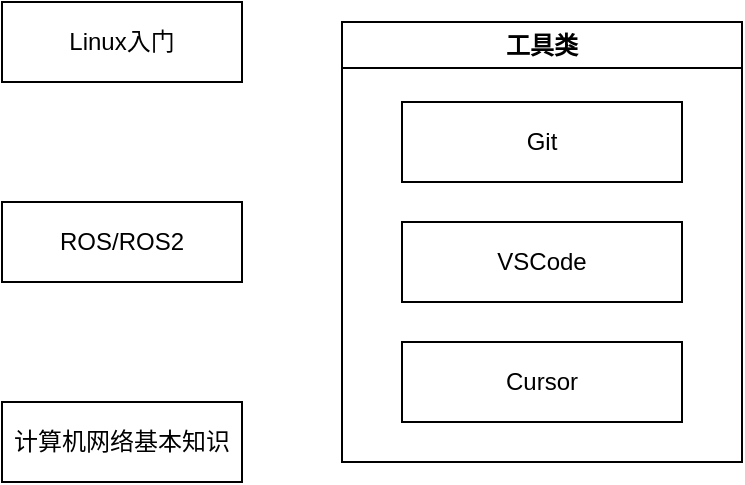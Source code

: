 <mxfile>
    <diagram id="I47w_D9XYKwpcMbqt0sD" name="Page-1">
        <mxGraphModel dx="1146" dy="667" grid="1" gridSize="10" guides="1" tooltips="1" connect="1" arrows="1" fold="1" page="1" pageScale="1" pageWidth="850" pageHeight="1100" math="0" shadow="0">
            <root>
                <mxCell id="0"/>
                <mxCell id="1" parent="0"/>
                <mxCell id="2" value="Linux入门" style="rounded=0;whiteSpace=wrap;html=1;" vertex="1" parent="1">
                    <mxGeometry x="170" y="200" width="120" height="40" as="geometry"/>
                </mxCell>
                <mxCell id="3" value="ROS/ROS2" style="rounded=0;whiteSpace=wrap;html=1;" vertex="1" parent="1">
                    <mxGeometry x="170" y="300" width="120" height="40" as="geometry"/>
                </mxCell>
                <mxCell id="4" value="计算机网络基本知识" style="rounded=0;whiteSpace=wrap;html=1;" vertex="1" parent="1">
                    <mxGeometry x="170" y="400" width="120" height="40" as="geometry"/>
                </mxCell>
                <mxCell id="6" value="工具类" style="swimlane;whiteSpace=wrap;html=1;" vertex="1" parent="1">
                    <mxGeometry x="340" y="210" width="200" height="220" as="geometry"/>
                </mxCell>
                <mxCell id="5" value="Git" style="rounded=0;whiteSpace=wrap;html=1;" vertex="1" parent="6">
                    <mxGeometry x="30" y="40" width="140" height="40" as="geometry"/>
                </mxCell>
                <mxCell id="7" value="VSCode" style="rounded=0;whiteSpace=wrap;html=1;" vertex="1" parent="6">
                    <mxGeometry x="30" y="100" width="140" height="40" as="geometry"/>
                </mxCell>
                <mxCell id="8" value="Cursor" style="rounded=0;whiteSpace=wrap;html=1;" vertex="1" parent="6">
                    <mxGeometry x="30" y="160" width="140" height="40" as="geometry"/>
                </mxCell>
            </root>
        </mxGraphModel>
    </diagram>
</mxfile>